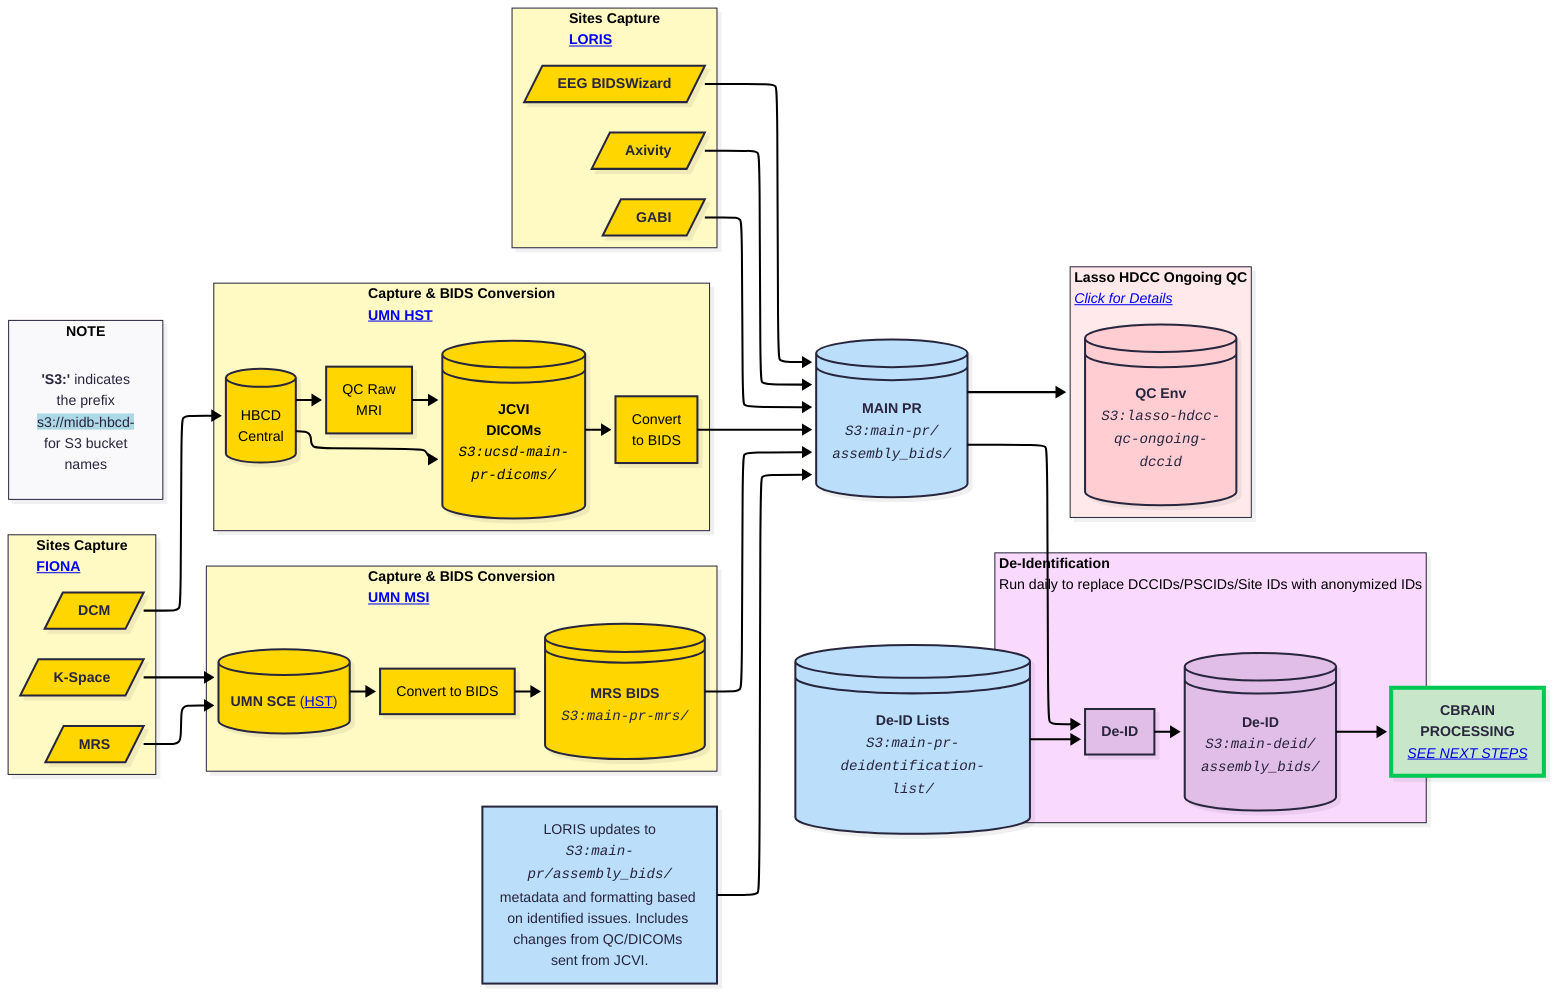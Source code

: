 ---
config:
  layout: elk
  look: neo
  theme: redux
---
flowchart LR
 subgraph Sites_Capture["<b>Sites Capture<br><a href=../../orgcharts/#fiona rel=noopener target=_blank><b>FIONA</b></a></b>"]
        FIONA_KSI[/"<b>DCM</b>"/]
        LORIS_ACM[/"<b>MRS</b>"/]
        n15[/"<b>K-Space</b>"/]
  end
 subgraph Capture_JCVI["<b>Capture &amp; BIDS Conversion<br></b><a href=../../orgcharts/#midb-informatics-hub-msi rel=noopener target=_blank><b>UMN MSI</b></a>"]
        UMN@{ label: "<b>UMN SCE</b> (<a href=\"../../orgcharts/#health-sciences-technology\" rel=\"noopener\" target=\"_blank\">HST</a>)" }
        JCVI["Convert to BIDS"]
        n1@{ label: "<span style=\"color:\"><b>MRS BIDS<br></b></span><i style=\"--tw-scale-x:\"><code style=\"--tw-scale-x:\">S3:main-pr-mrs/</code></i><span style=\"color:\"></span>" }
  end
 subgraph Capture_HST["<b>Capture &amp; BIDS Conversion<br></b><a href=../../orgcharts/#health-sciences-technology rel=noopener target=_blank><b>UMN HST</b></a>"]
        n6["HBCD<br>Central"]
        n9["QC Raw<br>MRI"]
        n10["<b>JCVI<br>DICOMs<br></b><i><code>S3:ucsd-main-<br>pr-dicoms/</code></i>"]
        n11["Convert<br>to BIDS"]
  end
 subgraph Capture_LORIS["<b>Sites Capture</b><br><a href=../../orgcharts/#loris rel=noopener target=_blank><b>LORIS</b></a>"]
        n12[/"<b>EEG BIDSWizard</b>"/]
        n13[/"<b>Axivity</b>"/]
        n14[/"<b>GABI</b>"/]
  end
 subgraph s1["<b style=white-space:>De-Identification<br></b><span style=white-space:>Run daily to replace DCCIDs/PSCIDs/Site IDs with anonymized IDs</span>"]
        n17["<b>De-ID</b>"]
        n18@{ label: "<b><span style=\"text-wrap-mode:\">De-ID</span><br style=\"text-wrap-mode:\"></b><i style=\"--tw-scale-x:\"><code style=\"--tw-scale-x:\">S3:main-deid/<br>assembly_bids/</code></i>" }
  end
 subgraph s6["<b>NOTE</b>"]
        legend@{ label: "<b>'S3:'</b> indicates<br>the prefix<span style=\"background-color:\"><br></span><span style=\"background-color:lightblue;\">s3://midb-hbcd-<br></span>for S3 bucket<br>names" }
  end
 subgraph s7["<span style=white-space:><b>Lasso HDCC Ongoing QC</b><br><a href=../data-proc-wf/#lasso-hdcc-qc-environment target=_top><i>Click for Details</i></a></span>"]
        n22["<span><b>QC Env</b><br><i><code>S3:lasso-hdcc-<br>qc-ongoing-<br>dccid<br></code></i></span>"]
  end
    LORIS_ACM --> UMN
    UMN --> JCVI
    JCVI --> n1
    n1 --> RAW_BIDS@{ label: "<b>MAIN PR<br></b><i style=\"--tw-scale-x:\"><code style=\"--tw-scale-x:\">S3:main-pr/<br>assembly_bids/</code></i><i style=\"text-wrap-mode:\"></i><b></b>" }
    n6 --> n9 & n10
    n9 --> n10
    n10 --> n11
    n11 --> RAW_BIDS
    n12 --> RAW_BIDS
    n13 --> RAW_BIDS
    n14 --> RAW_BIDS
    n15 --> UMN
    FIONA_KSI --> n6
    n16@{ label: "<span style=\"color:\">LORIS updates to<br></span><i style=\"--tw-scale-x:\"><code style=\"--tw-scale-x:\">S3:main-pr/assembly_bids/<br></code></i><span style=\"color:\">metadata and formatting based on identified issues. Includes changes from QC/DICOMs sent from JCVI.</span>" } --> RAW_BIDS
    RAW_BIDS --> n17 & s7
    n17 --> n18
    n19["<b>De-ID Lists</b><br><code><i>S3:main-pr-deidentification-<br>list/</i></code>"] --> n17
    n18 --> n20@{ label: "<b>CBRAIN<br>PROCESSING</b><br><a href=\"../data-proc-wf/#cbrain-processing-re-identification-lasso-ingestion\" target=\"_top\"><i>SEE NEXT STEPS</i></a>" }
    UMN@{ shape: db}
    JCVI@{ shape: rect}
    n1@{ shape: disk}
    n6@{ shape: db}
    n9@{ shape: rect}
    n10@{ shape: disk}
    n11@{ shape: rect}
    n18@{ shape: disk}
    n22@{ shape: disk}
    RAW_BIDS@{ shape: disk}
    n16@{ shape: rect}
    s7@{ shape: rect}
    n19@{ shape: disk}
    n20@{ shape: rect}
    style FIONA_KSI fill:#FFD600
    style LORIS_ACM fill:#FFD600
    style n15 fill:#FFD600
    style UMN fill:#FFD600
    style JCVI fill:#FFD600,color:#000000
    style n1 fill:#FFD600
    style n6 fill:#FFD600,color:#000000
    style n9 fill:#FFD600,color:#000000
    style n10 fill:#FFD600,color:#000000
    style n11 fill:#FFD600,color:#000000
    style n12 fill:#FFD600
    style n13 fill:#FFD600
    style n14 fill:#FFD600
    style n17 fill:#E1BEE7
    style n18 fill:#E1BEE7
    style legend stroke:none,fill:transparent
    style n22 fill:#FFCDD2
    style RAW_BIDS fill:#BBDEFB
    style n16 fill:#BBDEFB
    style s7 fill:#ffe9eb
    style n19 fill:#BBDEFB
    style n20 fill:#C8E6C9,stroke:#00C853,stroke-width:4px,stroke-dasharray: 0
    style Capture_LORIS fill:#FFF9C4
    style Sites_Capture fill:#FFF9C4
    style Capture_JCVI fill:#FFF9C4
    style Capture_HST fill:#FFF9C4
    style s1 fill:#FAD9FF